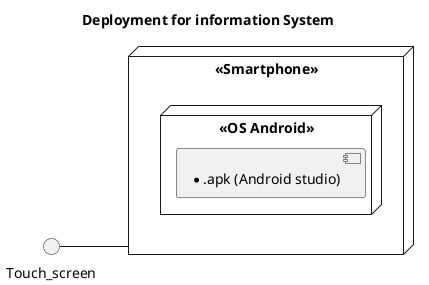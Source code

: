 @startuml
title Deployment for information System
left to right direction
node "<<Smartphone>>" as dk {
  node "<<OS Android>>" {
      component [*.apk (Android studio)]
    }
}
interface Touch_screen
Touch_screen-- dk
@enduml
